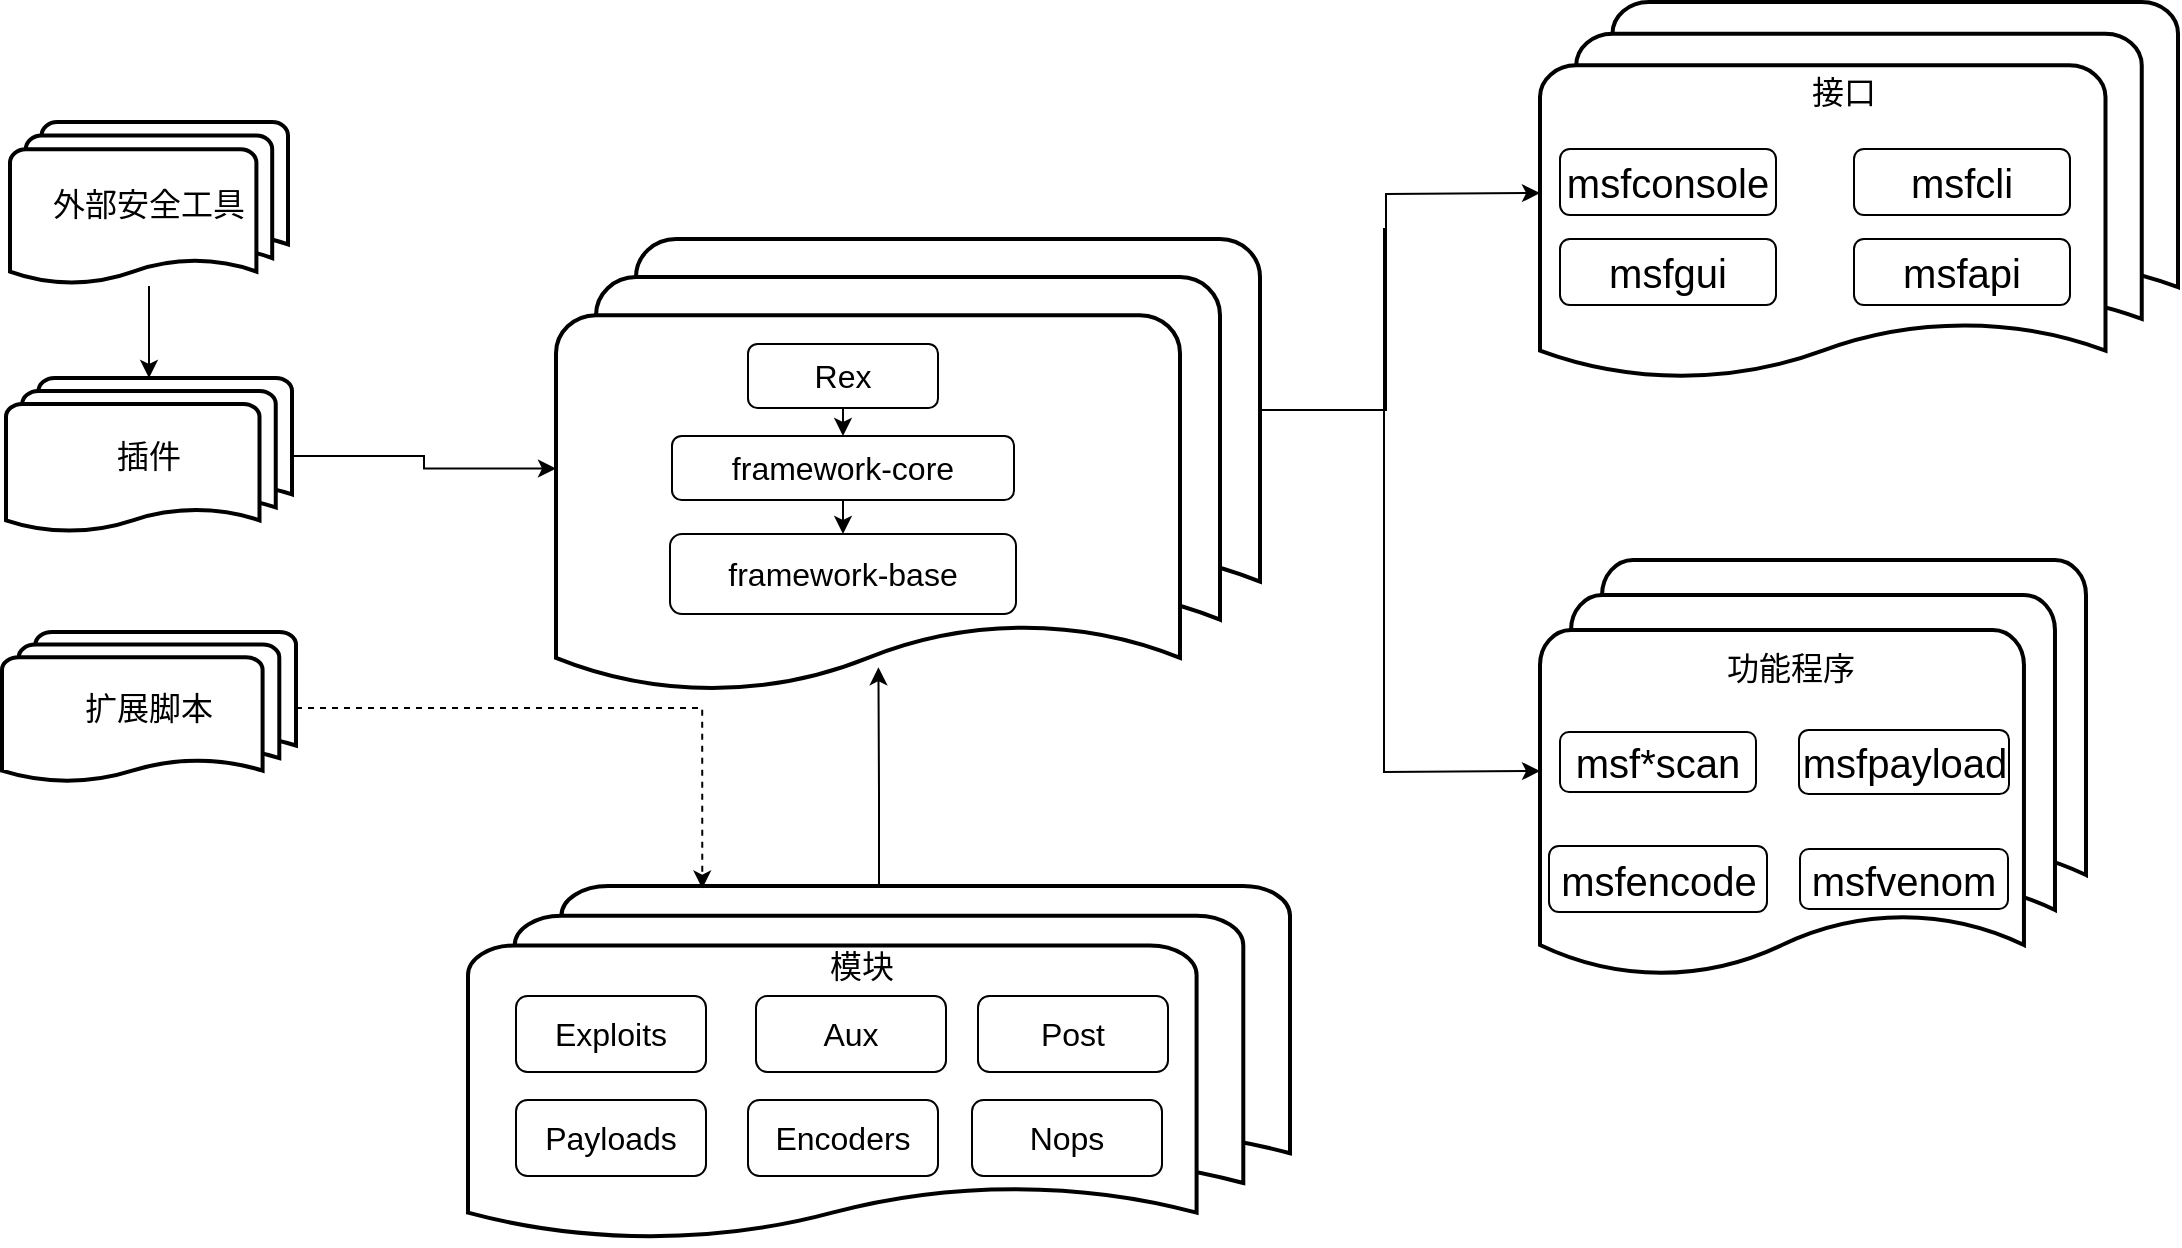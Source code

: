 <mxfile version="26.1.1" pages="4">
  <diagram name="Metaspolit框架" id="xjAZ0DYV6IL-wEELrBVq">
    <mxGraphModel dx="1831" dy="787" grid="0" gridSize="10" guides="1" tooltips="1" connect="1" arrows="1" fold="1" page="0" pageScale="1" pageWidth="827" pageHeight="1169" math="0" shadow="0">
      <root>
        <mxCell id="0" />
        <mxCell id="1" parent="0" />
        <mxCell id="jNXyXZ3e89Kq25l4GGI1-3" value="" style="edgeStyle=orthogonalEdgeStyle;rounded=0;orthogonalLoop=1;jettySize=auto;html=1;" edge="1" parent="1" source="jNXyXZ3e89Kq25l4GGI1-1" target="jNXyXZ3e89Kq25l4GGI1-2">
          <mxGeometry relative="1" as="geometry" />
        </mxCell>
        <mxCell id="jNXyXZ3e89Kq25l4GGI1-1" value="&lt;font style=&quot;font-size: 16px;&quot;&gt;外部安全工具&lt;/font&gt;" style="strokeWidth=2;html=1;shape=mxgraph.flowchart.multi-document;whiteSpace=wrap;" vertex="1" parent="1">
          <mxGeometry x="-7" y="61" width="139" height="82" as="geometry" />
        </mxCell>
        <mxCell id="jNXyXZ3e89Kq25l4GGI1-2" value="&lt;font style=&quot;font-size: 16px;&quot;&gt;插件&lt;/font&gt;" style="strokeWidth=2;html=1;shape=mxgraph.flowchart.multi-document;whiteSpace=wrap;" vertex="1" parent="1">
          <mxGeometry x="-9" y="189" width="143" height="78" as="geometry" />
        </mxCell>
        <mxCell id="jNXyXZ3e89Kq25l4GGI1-4" value="&lt;font style=&quot;font-size: 16px;&quot;&gt;扩展脚本&lt;/font&gt;" style="strokeWidth=2;html=1;shape=mxgraph.flowchart.multi-document;whiteSpace=wrap;" vertex="1" parent="1">
          <mxGeometry x="-11" y="316" width="147" height="76" as="geometry" />
        </mxCell>
        <mxCell id="jNXyXZ3e89Kq25l4GGI1-5" value="" style="strokeWidth=2;html=1;shape=mxgraph.flowchart.multi-document;whiteSpace=wrap;" vertex="1" parent="1">
          <mxGeometry x="266" y="119.5" width="352" height="229.5" as="geometry" />
        </mxCell>
        <mxCell id="jNXyXZ3e89Kq25l4GGI1-6" style="edgeStyle=orthogonalEdgeStyle;rounded=0;orthogonalLoop=1;jettySize=auto;html=1;entryX=0;entryY=0.5;entryDx=0;entryDy=0;entryPerimeter=0;" edge="1" parent="1" source="jNXyXZ3e89Kq25l4GGI1-2" target="jNXyXZ3e89Kq25l4GGI1-5">
          <mxGeometry relative="1" as="geometry" />
        </mxCell>
        <mxCell id="jNXyXZ3e89Kq25l4GGI1-7" value="&lt;font style=&quot;font-size: 16px;&quot;&gt;Rex&lt;/font&gt;" style="rounded=1;whiteSpace=wrap;html=1;" vertex="1" parent="1">
          <mxGeometry x="362" y="172" width="95" height="32" as="geometry" />
        </mxCell>
        <mxCell id="jNXyXZ3e89Kq25l4GGI1-8" value="&lt;font style=&quot;font-size: 16px;&quot;&gt;framework-core&lt;/font&gt;" style="rounded=1;whiteSpace=wrap;html=1;" vertex="1" parent="1">
          <mxGeometry x="324" y="218" width="171" height="32" as="geometry" />
        </mxCell>
        <mxCell id="jNXyXZ3e89Kq25l4GGI1-9" value="&lt;font style=&quot;font-size: 16px;&quot;&gt;framework-base&lt;/font&gt;" style="rounded=1;whiteSpace=wrap;html=1;" vertex="1" parent="1">
          <mxGeometry x="323" y="267" width="173" height="40" as="geometry" />
        </mxCell>
        <mxCell id="jNXyXZ3e89Kq25l4GGI1-10" value="" style="strokeWidth=2;html=1;shape=mxgraph.flowchart.multi-document;whiteSpace=wrap;" vertex="1" parent="1">
          <mxGeometry x="222" y="443" width="411" height="179" as="geometry" />
        </mxCell>
        <mxCell id="jNXyXZ3e89Kq25l4GGI1-11" value="&lt;font style=&quot;font-size: 16px;&quot;&gt;模块&lt;/font&gt;" style="text;html=1;align=center;verticalAlign=middle;whiteSpace=wrap;rounded=0;" vertex="1" parent="1">
          <mxGeometry x="389" y="468" width="60" height="30" as="geometry" />
        </mxCell>
        <mxCell id="jNXyXZ3e89Kq25l4GGI1-12" value="" style="strokeWidth=2;html=1;shape=mxgraph.flowchart.multi-document;whiteSpace=wrap;" vertex="1" parent="1">
          <mxGeometry x="758" y="1" width="319" height="191" as="geometry" />
        </mxCell>
        <mxCell id="jNXyXZ3e89Kq25l4GGI1-13" value="" style="strokeWidth=2;html=1;shape=mxgraph.flowchart.multi-document;whiteSpace=wrap;" vertex="1" parent="1">
          <mxGeometry x="758" y="280" width="273" height="211" as="geometry" />
        </mxCell>
        <mxCell id="jNXyXZ3e89Kq25l4GGI1-14" value="&lt;span style=&quot;font-size: 16px;&quot;&gt;接口&lt;/span&gt;" style="text;html=1;align=center;verticalAlign=middle;whiteSpace=wrap;rounded=0;" vertex="1" parent="1">
          <mxGeometry x="880" y="31" width="60" height="30" as="geometry" />
        </mxCell>
        <mxCell id="jNXyXZ3e89Kq25l4GGI1-15" value="&lt;span style=&quot;font-size: 16px;&quot;&gt;功能程序&lt;/span&gt;" style="text;html=1;align=center;verticalAlign=middle;whiteSpace=wrap;rounded=0;" vertex="1" parent="1">
          <mxGeometry x="848" y="319" width="70.5" height="30" as="geometry" />
        </mxCell>
        <mxCell id="jNXyXZ3e89Kq25l4GGI1-16" value="" style="endArrow=classic;html=1;rounded=0;exitX=0.5;exitY=1;exitDx=0;exitDy=0;entryX=0.5;entryY=0;entryDx=0;entryDy=0;" edge="1" parent="1" source="jNXyXZ3e89Kq25l4GGI1-7" target="jNXyXZ3e89Kq25l4GGI1-8">
          <mxGeometry width="50" height="50" relative="1" as="geometry">
            <mxPoint x="387" y="304" as="sourcePoint" />
            <mxPoint x="437" y="254" as="targetPoint" />
          </mxGeometry>
        </mxCell>
        <mxCell id="jNXyXZ3e89Kq25l4GGI1-17" value="" style="endArrow=classic;html=1;rounded=0;exitX=0.5;exitY=1;exitDx=0;exitDy=0;entryX=0.5;entryY=0;entryDx=0;entryDy=0;" edge="1" parent="1" source="jNXyXZ3e89Kq25l4GGI1-8" target="jNXyXZ3e89Kq25l4GGI1-9">
          <mxGeometry width="50" height="50" relative="1" as="geometry">
            <mxPoint x="586" y="39" as="sourcePoint" />
            <mxPoint x="586" y="61" as="targetPoint" />
            <Array as="points" />
          </mxGeometry>
        </mxCell>
        <mxCell id="jNXyXZ3e89Kq25l4GGI1-18" value="" style="endArrow=classic;html=1;rounded=0;entryX=0;entryY=0.5;entryDx=0;entryDy=0;entryPerimeter=0;" edge="1" parent="1" target="jNXyXZ3e89Kq25l4GGI1-12">
          <mxGeometry width="50" height="50" relative="1" as="geometry">
            <mxPoint x="618" y="205" as="sourcePoint" />
            <mxPoint x="668" y="155" as="targetPoint" />
            <Array as="points">
              <mxPoint x="681" y="205" />
              <mxPoint x="681" y="97" />
            </Array>
          </mxGeometry>
        </mxCell>
        <mxCell id="jNXyXZ3e89Kq25l4GGI1-20" value="" style="endArrow=classic;html=1;rounded=0;entryX=0;entryY=0.5;entryDx=0;entryDy=0;entryPerimeter=0;" edge="1" parent="1" target="jNXyXZ3e89Kq25l4GGI1-13">
          <mxGeometry width="50" height="50" relative="1" as="geometry">
            <mxPoint x="680" y="114" as="sourcePoint" />
            <mxPoint x="457" y="263" as="targetPoint" />
            <Array as="points">
              <mxPoint x="680" y="386" />
            </Array>
          </mxGeometry>
        </mxCell>
        <mxCell id="jNXyXZ3e89Kq25l4GGI1-21" style="edgeStyle=orthogonalEdgeStyle;rounded=0;orthogonalLoop=1;jettySize=auto;html=1;entryX=0.458;entryY=0.933;entryDx=0;entryDy=0;entryPerimeter=0;" edge="1" parent="1" source="jNXyXZ3e89Kq25l4GGI1-10" target="jNXyXZ3e89Kq25l4GGI1-5">
          <mxGeometry relative="1" as="geometry" />
        </mxCell>
        <mxCell id="jNXyXZ3e89Kq25l4GGI1-22" style="edgeStyle=orthogonalEdgeStyle;rounded=0;orthogonalLoop=1;jettySize=auto;html=1;entryX=0.285;entryY=0.007;entryDx=0;entryDy=0;entryPerimeter=0;dashed=1;" edge="1" parent="1" source="jNXyXZ3e89Kq25l4GGI1-4" target="jNXyXZ3e89Kq25l4GGI1-10">
          <mxGeometry relative="1" as="geometry" />
        </mxCell>
        <mxCell id="jNXyXZ3e89Kq25l4GGI1-23" value="&lt;font style=&quot;font-size: 16px;&quot;&gt;Exploits&lt;/font&gt;" style="rounded=1;whiteSpace=wrap;html=1;" vertex="1" parent="1">
          <mxGeometry x="246" y="498" width="95" height="38" as="geometry" />
        </mxCell>
        <mxCell id="jNXyXZ3e89Kq25l4GGI1-24" value="&lt;span style=&quot;font-size: 16px;&quot;&gt;Aux&lt;/span&gt;" style="rounded=1;whiteSpace=wrap;html=1;" vertex="1" parent="1">
          <mxGeometry x="366" y="498" width="95" height="38" as="geometry" />
        </mxCell>
        <mxCell id="jNXyXZ3e89Kq25l4GGI1-25" value="&lt;span style=&quot;font-size: 16px;&quot;&gt;Post&lt;/span&gt;" style="rounded=1;whiteSpace=wrap;html=1;" vertex="1" parent="1">
          <mxGeometry x="477" y="498" width="95" height="38" as="geometry" />
        </mxCell>
        <mxCell id="jNXyXZ3e89Kq25l4GGI1-26" value="&lt;span style=&quot;font-size: 16px;&quot;&gt;Payloads&lt;/span&gt;" style="rounded=1;whiteSpace=wrap;html=1;" vertex="1" parent="1">
          <mxGeometry x="246" y="550" width="95" height="38" as="geometry" />
        </mxCell>
        <mxCell id="jNXyXZ3e89Kq25l4GGI1-27" value="&lt;span style=&quot;font-size: 16px;&quot;&gt;Encoders&lt;/span&gt;" style="rounded=1;whiteSpace=wrap;html=1;" vertex="1" parent="1">
          <mxGeometry x="362" y="550" width="95" height="38" as="geometry" />
        </mxCell>
        <mxCell id="jNXyXZ3e89Kq25l4GGI1-28" value="&lt;span style=&quot;font-size: 16px;&quot;&gt;Nops&lt;/span&gt;" style="rounded=1;whiteSpace=wrap;html=1;" vertex="1" parent="1">
          <mxGeometry x="474" y="550" width="95" height="38" as="geometry" />
        </mxCell>
        <mxCell id="jNXyXZ3e89Kq25l4GGI1-29" value="&lt;font style=&quot;font-size: 20px;&quot;&gt;msf*scan&lt;/font&gt;" style="rounded=1;whiteSpace=wrap;html=1;" vertex="1" parent="1">
          <mxGeometry x="768" y="366" width="98" height="30" as="geometry" />
        </mxCell>
        <mxCell id="jNXyXZ3e89Kq25l4GGI1-31" value="&lt;font style=&quot;font-size: 20px;&quot;&gt;msfpayload&lt;/font&gt;" style="rounded=1;whiteSpace=wrap;html=1;" vertex="1" parent="1">
          <mxGeometry x="887.5" y="365" width="105" height="32" as="geometry" />
        </mxCell>
        <mxCell id="jNXyXZ3e89Kq25l4GGI1-32" value="&lt;font style=&quot;font-size: 20px;&quot;&gt;msfencode&lt;/font&gt;" style="rounded=1;whiteSpace=wrap;html=1;" vertex="1" parent="1">
          <mxGeometry x="762.5" y="423" width="109" height="33" as="geometry" />
        </mxCell>
        <mxCell id="jNXyXZ3e89Kq25l4GGI1-33" value="&lt;font style=&quot;font-size: 20px;&quot;&gt;msfvenom&lt;/font&gt;" style="rounded=1;whiteSpace=wrap;html=1;" vertex="1" parent="1">
          <mxGeometry x="888" y="424.5" width="104" height="30" as="geometry" />
        </mxCell>
        <mxCell id="jNXyXZ3e89Kq25l4GGI1-34" value="&lt;font style=&quot;font-size: 20px;&quot;&gt;msfconsole&lt;/font&gt;" style="rounded=1;whiteSpace=wrap;html=1;" vertex="1" parent="1">
          <mxGeometry x="768" y="74.5" width="108" height="33" as="geometry" />
        </mxCell>
        <mxCell id="jNXyXZ3e89Kq25l4GGI1-35" value="&lt;font style=&quot;font-size: 20px;&quot;&gt;msfcli&lt;/font&gt;" style="rounded=1;whiteSpace=wrap;html=1;" vertex="1" parent="1">
          <mxGeometry x="915" y="74.5" width="108" height="33" as="geometry" />
        </mxCell>
        <mxCell id="jNXyXZ3e89Kq25l4GGI1-36" value="&lt;font style=&quot;font-size: 20px;&quot;&gt;msfgui&lt;/font&gt;" style="rounded=1;whiteSpace=wrap;html=1;" vertex="1" parent="1">
          <mxGeometry x="768" y="119.5" width="108" height="33" as="geometry" />
        </mxCell>
        <mxCell id="jNXyXZ3e89Kq25l4GGI1-37" value="&lt;font style=&quot;font-size: 20px;&quot;&gt;msfapi&lt;/font&gt;" style="rounded=1;whiteSpace=wrap;html=1;" vertex="1" parent="1">
          <mxGeometry x="915" y="119.5" width="108" height="33" as="geometry" />
        </mxCell>
      </root>
    </mxGraphModel>
  </diagram>
  <diagram id="bSWKAtSyW3RlO6I7936O" name="metaspolit发现漏洞攻击思路">
    <mxGraphModel dx="1579" dy="1048" grid="0" gridSize="10" guides="1" tooltips="1" connect="1" arrows="1" fold="1" page="0" pageScale="1" pageWidth="827" pageHeight="1169" math="0" shadow="0">
      <root>
        <mxCell id="0" />
        <mxCell id="1" parent="0" />
        <mxCell id="afysz009fwl63MePta9u-13" style="edgeStyle=orthogonalEdgeStyle;rounded=0;orthogonalLoop=1;jettySize=auto;html=1;entryX=0.5;entryY=0;entryDx=0;entryDy=0;" edge="1" parent="1" source="afysz009fwl63MePta9u-1" target="afysz009fwl63MePta9u-2">
          <mxGeometry relative="1" as="geometry" />
        </mxCell>
        <mxCell id="afysz009fwl63MePta9u-1" value="已知漏洞&lt;div&gt;CVE-2020-0796&lt;/div&gt;" style="ellipse;whiteSpace=wrap;html=1;" vertex="1" parent="1">
          <mxGeometry x="80" y="-29" width="154" height="80" as="geometry" />
        </mxCell>
        <mxCell id="afysz009fwl63MePta9u-4" style="edgeStyle=orthogonalEdgeStyle;rounded=0;orthogonalLoop=1;jettySize=auto;html=1;entryX=0;entryY=0.5;entryDx=0;entryDy=0;" edge="1" parent="1" source="afysz009fwl63MePta9u-2" target="afysz009fwl63MePta9u-3">
          <mxGeometry relative="1" as="geometry" />
        </mxCell>
        <mxCell id="afysz009fwl63MePta9u-7" style="edgeStyle=orthogonalEdgeStyle;rounded=0;orthogonalLoop=1;jettySize=auto;html=1;entryX=0.5;entryY=0;entryDx=0;entryDy=0;" edge="1" parent="1" source="afysz009fwl63MePta9u-2" target="afysz009fwl63MePta9u-6">
          <mxGeometry relative="1" as="geometry" />
        </mxCell>
        <mxCell id="afysz009fwl63MePta9u-2" value="查找模块" style="ellipse;whiteSpace=wrap;html=1;" vertex="1" parent="1">
          <mxGeometry x="72" y="112" width="170" height="75" as="geometry" />
        </mxCell>
        <mxCell id="afysz009fwl63MePta9u-3" value="搜索exploit search CVE-2020-0796" style="rounded=0;whiteSpace=wrap;html=1;" vertex="1" parent="1">
          <mxGeometry x="402" y="124.25" width="255" height="50.5" as="geometry" />
        </mxCell>
        <mxCell id="afysz009fwl63MePta9u-16" style="edgeStyle=orthogonalEdgeStyle;rounded=0;orthogonalLoop=1;jettySize=auto;html=1;" edge="1" parent="1" source="afysz009fwl63MePta9u-6" target="afysz009fwl63MePta9u-14">
          <mxGeometry relative="1" as="geometry" />
        </mxCell>
        <mxCell id="afysz009fwl63MePta9u-6" value="配置程序" style="ellipse;whiteSpace=wrap;html=1;" vertex="1" parent="1">
          <mxGeometry x="74" y="259" width="166" height="70" as="geometry" />
        </mxCell>
        <mxCell id="afysz009fwl63MePta9u-8" value="" style="endArrow=classic;html=1;rounded=0;exitX=0;exitY=0.5;exitDx=0;exitDy=0;entryX=1;entryY=1;entryDx=0;entryDy=0;" edge="1" parent="1" source="afysz009fwl63MePta9u-6" target="afysz009fwl63MePta9u-11">
          <mxGeometry width="50" height="50" relative="1" as="geometry">
            <mxPoint x="22" y="266" as="sourcePoint" />
            <mxPoint x="-9" y="147" as="targetPoint" />
          </mxGeometry>
        </mxCell>
        <mxCell id="afysz009fwl63MePta9u-10" value="" style="endArrow=classic;html=1;rounded=0;exitX=0;exitY=0.5;exitDx=0;exitDy=0;entryX=1;entryY=0.5;entryDx=0;entryDy=0;" edge="1" parent="1" source="afysz009fwl63MePta9u-6" target="afysz009fwl63MePta9u-12">
          <mxGeometry width="50" height="50" relative="1" as="geometry">
            <mxPoint x="-65" y="313" as="sourcePoint" />
            <mxPoint y="389" as="targetPoint" />
          </mxGeometry>
        </mxCell>
        <mxCell id="afysz009fwl63MePta9u-11" value="显示参数：&lt;br&gt;show options&lt;br&gt;show targets&lt;div&gt;show encoders&lt;/div&gt;&lt;div&gt;show advanced&lt;/div&gt;&lt;div&gt;info xxx&lt;/div&gt;" style="text;html=1;align=center;verticalAlign=middle;whiteSpace=wrap;rounded=0;strokeColor=default;dashed=1;dashPattern=12 12;" vertex="1" parent="1">
          <mxGeometry x="-212" y="93" width="196" height="107.5" as="geometry" />
        </mxCell>
        <mxCell id="afysz009fwl63MePta9u-12" value="设置参数：&lt;br&gt;use xxx（exploit）&lt;br&gt;&lt;div&gt;set xxx（payload）&lt;/div&gt;&lt;div&gt;set xxx xxx（参数）&lt;/div&gt;" style="text;html=1;align=center;verticalAlign=middle;whiteSpace=wrap;rounded=0;strokeColor=default;dashed=1;dashPattern=12 12;" vertex="1" parent="1">
          <mxGeometry x="-212" y="306" width="196" height="107.5" as="geometry" />
        </mxCell>
        <mxCell id="afysz009fwl63MePta9u-14" value="" style="verticalLabelPosition=bottom;verticalAlign=top;html=1;shape=mxgraph.basic.8_point_star" vertex="1" parent="1">
          <mxGeometry x="40" y="392" width="234" height="89" as="geometry" />
        </mxCell>
        <mxCell id="afysz009fwl63MePta9u-15" value="exploit" style="text;html=1;align=center;verticalAlign=middle;whiteSpace=wrap;rounded=0;" vertex="1" parent="1">
          <mxGeometry x="127" y="424" width="60" height="30" as="geometry" />
        </mxCell>
        <mxCell id="afysz009fwl63MePta9u-17" value="执行 exploit&lt;div&gt;exploit （命令）&lt;/div&gt;&lt;div&gt;run（命令）&lt;/div&gt;&lt;div&gt;&lt;br&gt;&lt;/div&gt;" style="rounded=0;whiteSpace=wrap;html=1;" vertex="1" parent="1">
          <mxGeometry x="411" y="269" width="240" height="106" as="geometry" />
        </mxCell>
        <mxCell id="afysz009fwl63MePta9u-18" value="" style="endArrow=classic;html=1;rounded=0;exitX=1;exitY=0.29;exitDx=0;exitDy=0;exitPerimeter=0;entryX=0;entryY=0.5;entryDx=0;entryDy=0;" edge="1" parent="1" source="afysz009fwl63MePta9u-14" target="afysz009fwl63MePta9u-17">
          <mxGeometry width="50" height="50" relative="1" as="geometry">
            <mxPoint x="279" y="369" as="sourcePoint" />
            <mxPoint x="329" y="319" as="targetPoint" />
          </mxGeometry>
        </mxCell>
      </root>
    </mxGraphModel>
  </diagram>
  <diagram id="n2_BnfN_igDrLCDJSh_j" name="Cache 和 CPU 与 主存之间的作用流程">
    <mxGraphModel grid="0" page="0" gridSize="10" guides="1" tooltips="1" connect="1" arrows="1" fold="1" pageScale="1" pageWidth="827" pageHeight="1169" math="0" shadow="0">
      <root>
        <mxCell id="0" />
        <mxCell id="1" parent="0" />
        <mxCell id="JIj4gFBFJ_piq4wZUrj_-3" value="" style="edgeStyle=orthogonalEdgeStyle;rounded=0;orthogonalLoop=1;jettySize=auto;html=1;" edge="1" parent="1" source="JIj4gFBFJ_piq4wZUrj_-1" target="JIj4gFBFJ_piq4wZUrj_-2">
          <mxGeometry relative="1" as="geometry" />
        </mxCell>
        <mxCell id="JIj4gFBFJ_piq4wZUrj_-1" value="&lt;font style=&quot;font-size: 21px;&quot;&gt;开始&lt;/font&gt;" style="rounded=0;whiteSpace=wrap;html=1;" vertex="1" parent="1">
          <mxGeometry x="-51" y="52" width="120" height="60" as="geometry" />
        </mxCell>
        <mxCell id="JIj4gFBFJ_piq4wZUrj_-5" value="" style="edgeStyle=orthogonalEdgeStyle;rounded=0;orthogonalLoop=1;jettySize=auto;html=1;" edge="1" parent="1" source="JIj4gFBFJ_piq4wZUrj_-2" target="JIj4gFBFJ_piq4wZUrj_-4">
          <mxGeometry relative="1" as="geometry" />
        </mxCell>
        <mxCell id="JIj4gFBFJ_piq4wZUrj_-2" value="&lt;font style=&quot;font-size: 20px;&quot;&gt;CPU发出访问地址&lt;/font&gt;" style="rounded=1;whiteSpace=wrap;html=1;" vertex="1" parent="1">
          <mxGeometry x="-120.5" y="174" width="259" height="63" as="geometry" />
        </mxCell>
        <mxCell id="JIj4gFBFJ_piq4wZUrj_-7" style="edgeStyle=orthogonalEdgeStyle;rounded=0;orthogonalLoop=1;jettySize=auto;html=1;entryX=0.5;entryY=0;entryDx=0;entryDy=0;" edge="1" parent="1" source="JIj4gFBFJ_piq4wZUrj_-4" target="JIj4gFBFJ_piq4wZUrj_-6">
          <mxGeometry relative="1" as="geometry" />
        </mxCell>
        <mxCell id="JIj4gFBFJ_piq4wZUrj_-19" style="edgeStyle=orthogonalEdgeStyle;rounded=0;orthogonalLoop=1;jettySize=auto;html=1;entryX=0.25;entryY=0;entryDx=0;entryDy=0;exitX=0;exitY=0.5;exitDx=0;exitDy=0;" edge="1" parent="1" source="JIj4gFBFJ_piq4wZUrj_-4" target="JIj4gFBFJ_piq4wZUrj_-9">
          <mxGeometry relative="1" as="geometry" />
        </mxCell>
        <mxCell id="JIj4gFBFJ_piq4wZUrj_-20" style="edgeStyle=orthogonalEdgeStyle;rounded=0;orthogonalLoop=1;jettySize=auto;html=1;entryX=0.5;entryY=0;entryDx=0;entryDy=0;exitX=1;exitY=0.5;exitDx=0;exitDy=0;" edge="1" parent="1" source="JIj4gFBFJ_piq4wZUrj_-4" target="JIj4gFBFJ_piq4wZUrj_-18">
          <mxGeometry relative="1" as="geometry" />
        </mxCell>
        <mxCell id="JIj4gFBFJ_piq4wZUrj_-4" value="&lt;font style=&quot;font-size: 20px;&quot;&gt;命中？&lt;/font&gt;" style="rhombus;whiteSpace=wrap;html=1;" vertex="1" parent="1">
          <mxGeometry x="-129.5" y="316" width="277" height="80" as="geometry" />
        </mxCell>
        <mxCell id="JIj4gFBFJ_piq4wZUrj_-15" style="edgeStyle=orthogonalEdgeStyle;rounded=0;orthogonalLoop=1;jettySize=auto;html=1;" edge="1" parent="1" source="JIj4gFBFJ_piq4wZUrj_-6" target="JIj4gFBFJ_piq4wZUrj_-14">
          <mxGeometry relative="1" as="geometry" />
        </mxCell>
        <mxCell id="JIj4gFBFJ_piq4wZUrj_-21" value="" style="edgeStyle=orthogonalEdgeStyle;rounded=0;orthogonalLoop=1;jettySize=auto;html=1;" edge="1" parent="1" source="JIj4gFBFJ_piq4wZUrj_-6" target="JIj4gFBFJ_piq4wZUrj_-17">
          <mxGeometry relative="1" as="geometry" />
        </mxCell>
        <mxCell id="JIj4gFBFJ_piq4wZUrj_-6" value="&lt;font style=&quot;font-size: 20px;&quot;&gt;Cache满？&lt;/font&gt;" style="rhombus;whiteSpace=wrap;html=1;" vertex="1" parent="1">
          <mxGeometry x="337" y="401" width="277" height="80" as="geometry" />
        </mxCell>
        <mxCell id="JIj4gFBFJ_piq4wZUrj_-8" value="&lt;font style=&quot;font-size: 20px;&quot;&gt;结束&lt;/font&gt;" style="rounded=1;whiteSpace=wrap;html=1;" vertex="1" parent="1">
          <mxGeometry x="-55" y="787" width="120" height="60" as="geometry" />
        </mxCell>
        <mxCell id="JIj4gFBFJ_piq4wZUrj_-11" style="edgeStyle=orthogonalEdgeStyle;rounded=0;orthogonalLoop=1;jettySize=auto;html=1;entryX=0.5;entryY=0;entryDx=0;entryDy=0;exitX=0.25;exitY=1;exitDx=0;exitDy=0;" edge="1" parent="1" source="JIj4gFBFJ_piq4wZUrj_-9" target="JIj4gFBFJ_piq4wZUrj_-8">
          <mxGeometry relative="1" as="geometry" />
        </mxCell>
        <mxCell id="JIj4gFBFJ_piq4wZUrj_-9" value="&lt;div&gt;&lt;font style=&quot;font-size: 20px;&quot;&gt;访问 Cache&amp;nbsp;&lt;/font&gt;&lt;/div&gt;&lt;div&gt;&lt;font style=&quot;font-size: 20px;&quot;&gt;取出信息送CPU&lt;/font&gt;&lt;/div&gt;" style="rounded=0;whiteSpace=wrap;html=1;" vertex="1" parent="1">
          <mxGeometry x="-320" y="524" width="226" height="75" as="geometry" />
        </mxCell>
        <mxCell id="JIj4gFBFJ_piq4wZUrj_-12" value="&lt;font style=&quot;font-size: 20px;&quot;&gt;Y&lt;/font&gt;" style="text;html=1;align=center;verticalAlign=middle;whiteSpace=wrap;rounded=0;" vertex="1" parent="1">
          <mxGeometry x="-233" y="324" width="60" height="30" as="geometry" />
        </mxCell>
        <mxCell id="JIj4gFBFJ_piq4wZUrj_-13" value="&lt;font style=&quot;font-size: 20px;&quot;&gt;N&lt;/font&gt;" style="text;html=1;align=center;verticalAlign=middle;whiteSpace=wrap;rounded=0;" vertex="1" parent="1">
          <mxGeometry x="209" y="321" width="60" height="30" as="geometry" />
        </mxCell>
        <mxCell id="JIj4gFBFJ_piq4wZUrj_-26" style="edgeStyle=orthogonalEdgeStyle;rounded=0;orthogonalLoop=1;jettySize=auto;html=1;entryX=1;entryY=0.5;entryDx=0;entryDy=0;exitX=0.5;exitY=1;exitDx=0;exitDy=0;" edge="1" parent="1" source="JIj4gFBFJ_piq4wZUrj_-14" target="JIj4gFBFJ_piq4wZUrj_-17">
          <mxGeometry relative="1" as="geometry">
            <Array as="points">
              <mxPoint x="820" y="698" />
              <mxPoint x="648" y="698" />
              <mxPoint x="648" y="562" />
            </Array>
          </mxGeometry>
        </mxCell>
        <mxCell id="JIj4gFBFJ_piq4wZUrj_-14" value="&lt;div&gt;&lt;font style=&quot;font-size: 20px;&quot;&gt;执行替换算法腾出空位&lt;/font&gt;&lt;/div&gt;" style="rounded=0;whiteSpace=wrap;html=1;" vertex="1" parent="1">
          <mxGeometry x="707" y="524" width="226" height="75" as="geometry" />
        </mxCell>
        <mxCell id="JIj4gFBFJ_piq4wZUrj_-16" value="&lt;font style=&quot;font-size: 20px;&quot;&gt;Y&lt;/font&gt;" style="text;html=1;align=center;verticalAlign=middle;whiteSpace=wrap;rounded=0;" vertex="1" parent="1">
          <mxGeometry x="643" y="409" width="60" height="30" as="geometry" />
        </mxCell>
        <mxCell id="JIj4gFBFJ_piq4wZUrj_-24" style="edgeStyle=orthogonalEdgeStyle;rounded=0;orthogonalLoop=1;jettySize=auto;html=1;entryX=0.5;entryY=0;entryDx=0;entryDy=0;exitX=0.5;exitY=1;exitDx=0;exitDy=0;" edge="1" parent="1" source="JIj4gFBFJ_piq4wZUrj_-17" target="JIj4gFBFJ_piq4wZUrj_-8">
          <mxGeometry relative="1" as="geometry" />
        </mxCell>
        <mxCell id="JIj4gFBFJ_piq4wZUrj_-17" value="&lt;div&gt;&lt;font style=&quot;font-size: 20px;&quot;&gt;执将新的主存块掉入Cache中&lt;/font&gt;&lt;/div&gt;" style="rounded=0;whiteSpace=wrap;html=1;" vertex="1" parent="1">
          <mxGeometry x="362.5" y="524" width="226" height="75" as="geometry" />
        </mxCell>
        <mxCell id="JIj4gFBFJ_piq4wZUrj_-22" style="edgeStyle=orthogonalEdgeStyle;rounded=0;orthogonalLoop=1;jettySize=auto;html=1;entryX=0.5;entryY=0;entryDx=0;entryDy=0;" edge="1" parent="1" source="JIj4gFBFJ_piq4wZUrj_-18" target="JIj4gFBFJ_piq4wZUrj_-8">
          <mxGeometry relative="1" as="geometry" />
        </mxCell>
        <mxCell id="JIj4gFBFJ_piq4wZUrj_-18" value="&lt;div&gt;&lt;font style=&quot;font-size: 20px;&quot;&gt;访问主存取出&lt;/font&gt;&lt;/div&gt;&lt;div&gt;&lt;font style=&quot;font-size: 20px;&quot;&gt;信息送达CPU&lt;/font&gt;&lt;/div&gt;" style="rounded=0;whiteSpace=wrap;html=1;" vertex="1" parent="1">
          <mxGeometry x="53" y="522" width="226" height="75" as="geometry" />
        </mxCell>
        <mxCell id="JIj4gFBFJ_piq4wZUrj_-27" value="&lt;font style=&quot;font-size: 20px;&quot;&gt;N&lt;/font&gt;" style="text;html=1;align=center;verticalAlign=middle;whiteSpace=wrap;rounded=0;" vertex="1" parent="1">
          <mxGeometry x="479" y="487" width="60" height="30" as="geometry" />
        </mxCell>
      </root>
    </mxGraphModel>
  </diagram>
  <diagram id="9PBLkI79KpnAGlkXn9WJ" name="第 4 页">
    <mxGraphModel dx="1314" dy="944" grid="0" gridSize="10" guides="1" tooltips="1" connect="1" arrows="1" fold="1" page="0" pageScale="1" pageWidth="827" pageHeight="1169" math="0" shadow="0">
      <root>
        <mxCell id="0" />
        <mxCell id="1" parent="0" />
        <mxCell id="VvnCiMWUyqMPUR74TQhF-10" value="" style="edgeStyle=orthogonalEdgeStyle;rounded=0;orthogonalLoop=1;jettySize=auto;html=1;" edge="1" parent="1" source="VvnCiMWUyqMPUR74TQhF-1" target="VvnCiMWUyqMPUR74TQhF-9">
          <mxGeometry relative="1" as="geometry" />
        </mxCell>
        <mxCell id="VvnCiMWUyqMPUR74TQhF-1" value="&lt;div&gt;M存储体&lt;/div&gt;" style="rounded=1;whiteSpace=wrap;html=1;" vertex="1" parent="1">
          <mxGeometry x="-191" y="-27" width="120" height="60" as="geometry" />
        </mxCell>
        <mxCell id="VvnCiMWUyqMPUR74TQhF-7" value="" style="edgeStyle=orthogonalEdgeStyle;rounded=0;orthogonalLoop=1;jettySize=auto;html=1;" edge="1" parent="1" source="VvnCiMWUyqMPUR74TQhF-2" target="VvnCiMWUyqMPUR74TQhF-3">
          <mxGeometry relative="1" as="geometry" />
        </mxCell>
        <mxCell id="VvnCiMWUyqMPUR74TQhF-2" value="&lt;div&gt;译码电路&lt;/div&gt;" style="rounded=1;whiteSpace=wrap;html=1;" vertex="1" parent="1">
          <mxGeometry x="-189.5" y="137" width="117" height="34" as="geometry" />
        </mxCell>
        <mxCell id="VvnCiMWUyqMPUR74TQhF-8" value="" style="edgeStyle=orthogonalEdgeStyle;rounded=0;orthogonalLoop=1;jettySize=auto;html=1;" edge="1" parent="1" source="VvnCiMWUyqMPUR74TQhF-3" target="VvnCiMWUyqMPUR74TQhF-1">
          <mxGeometry relative="1" as="geometry" />
        </mxCell>
        <mxCell id="VvnCiMWUyqMPUR74TQhF-3" value="&lt;div&gt;驱动电路&lt;/div&gt;" style="rounded=1;whiteSpace=wrap;html=1;" vertex="1" parent="1">
          <mxGeometry x="-189.5" y="78" width="117" height="34" as="geometry" />
        </mxCell>
        <mxCell id="VvnCiMWUyqMPUR74TQhF-6" style="edgeStyle=orthogonalEdgeStyle;rounded=0;orthogonalLoop=1;jettySize=auto;html=1;" edge="1" parent="1" source="VvnCiMWUyqMPUR74TQhF-4" target="VvnCiMWUyqMPUR74TQhF-2">
          <mxGeometry relative="1" as="geometry" />
        </mxCell>
        <mxCell id="VvnCiMWUyqMPUR74TQhF-4" value="&lt;div&gt;MAR寄存器&lt;/div&gt;" style="rounded=0;whiteSpace=wrap;html=1;" vertex="1" parent="1">
          <mxGeometry x="-191" y="212" width="120" height="37" as="geometry" />
        </mxCell>
        <mxCell id="VvnCiMWUyqMPUR74TQhF-12" value="" style="edgeStyle=orthogonalEdgeStyle;rounded=0;orthogonalLoop=1;jettySize=auto;html=1;" edge="1" parent="1" source="VvnCiMWUyqMPUR74TQhF-9" target="VvnCiMWUyqMPUR74TQhF-11">
          <mxGeometry relative="1" as="geometry" />
        </mxCell>
        <mxCell id="VvnCiMWUyqMPUR74TQhF-9" value="读写控制电路" style="rounded=1;whiteSpace=wrap;html=1;" vertex="1" parent="1">
          <mxGeometry x="43" y="-49" width="64" height="104" as="geometry" />
        </mxCell>
        <mxCell id="VvnCiMWUyqMPUR74TQhF-11" value="&lt;div&gt;MDR寄存器&lt;/div&gt;" style="rounded=1;whiteSpace=wrap;html=1;" vertex="1" parent="1">
          <mxGeometry x="195" y="-17" width="96" height="40" as="geometry" />
        </mxCell>
        <mxCell id="VvnCiMWUyqMPUR74TQhF-13" value="控制电路" style="rounded=0;whiteSpace=wrap;html=1;" vertex="1" parent="1">
          <mxGeometry x="40.5" y="112" width="69" height="33" as="geometry" />
        </mxCell>
        <mxCell id="VvnCiMWUyqMPUR74TQhF-14" value="" style="endArrow=classic;html=1;rounded=0;" edge="1" parent="1">
          <mxGeometry width="50" height="50" relative="1" as="geometry">
            <mxPoint x="53" y="203" as="sourcePoint" />
            <mxPoint x="53" y="152" as="targetPoint" />
          </mxGeometry>
        </mxCell>
        <mxCell id="VvnCiMWUyqMPUR74TQhF-15" value="" style="endArrow=classic;html=1;rounded=0;" edge="1" parent="1">
          <mxGeometry width="50" height="50" relative="1" as="geometry">
            <mxPoint x="98" y="201" as="sourcePoint" />
            <mxPoint x="98" y="152" as="targetPoint" />
          </mxGeometry>
        </mxCell>
        <mxCell id="VvnCiMWUyqMPUR74TQhF-16" value="" style="shape=singleArrow;direction=north;whiteSpace=wrap;html=1;" vertex="1" parent="1">
          <mxGeometry x="63.5" y="64" width="23" height="39" as="geometry" />
        </mxCell>
        <mxCell id="VvnCiMWUyqMPUR74TQhF-17" value="读" style="text;html=1;align=center;verticalAlign=middle;whiteSpace=wrap;rounded=0;" vertex="1" parent="1">
          <mxGeometry x="23" y="208" width="60" height="30" as="geometry" />
        </mxCell>
        <mxCell id="VvnCiMWUyqMPUR74TQhF-18" value="写" style="text;html=1;align=center;verticalAlign=middle;whiteSpace=wrap;rounded=0;" vertex="1" parent="1">
          <mxGeometry x="68" y="208" width="60" height="30" as="geometry" />
        </mxCell>
        <mxCell id="VvnCiMWUyqMPUR74TQhF-19" value="" style="endArrow=classic;html=1;rounded=0;entryX=1;entryY=0.75;entryDx=0;entryDy=0;exitX=0.016;exitY=0.644;exitDx=0;exitDy=0;exitPerimeter=0;" edge="1" parent="1" source="VvnCiMWUyqMPUR74TQhF-9" target="VvnCiMWUyqMPUR74TQhF-1">
          <mxGeometry width="50" height="50" relative="1" as="geometry">
            <mxPoint x="175" y="225" as="sourcePoint" />
            <mxPoint x="225" y="175" as="targetPoint" />
          </mxGeometry>
        </mxCell>
        <mxCell id="VvnCiMWUyqMPUR74TQhF-20" value="" style="endArrow=classic;html=1;rounded=0;entryX=1;entryY=0.75;entryDx=0;entryDy=0;" edge="1" parent="1">
          <mxGeometry width="50" height="50" relative="1" as="geometry">
            <mxPoint x="191" y="22" as="sourcePoint" />
            <mxPoint x="107" y="22" as="targetPoint" />
          </mxGeometry>
        </mxCell>
      </root>
    </mxGraphModel>
  </diagram>
</mxfile>
